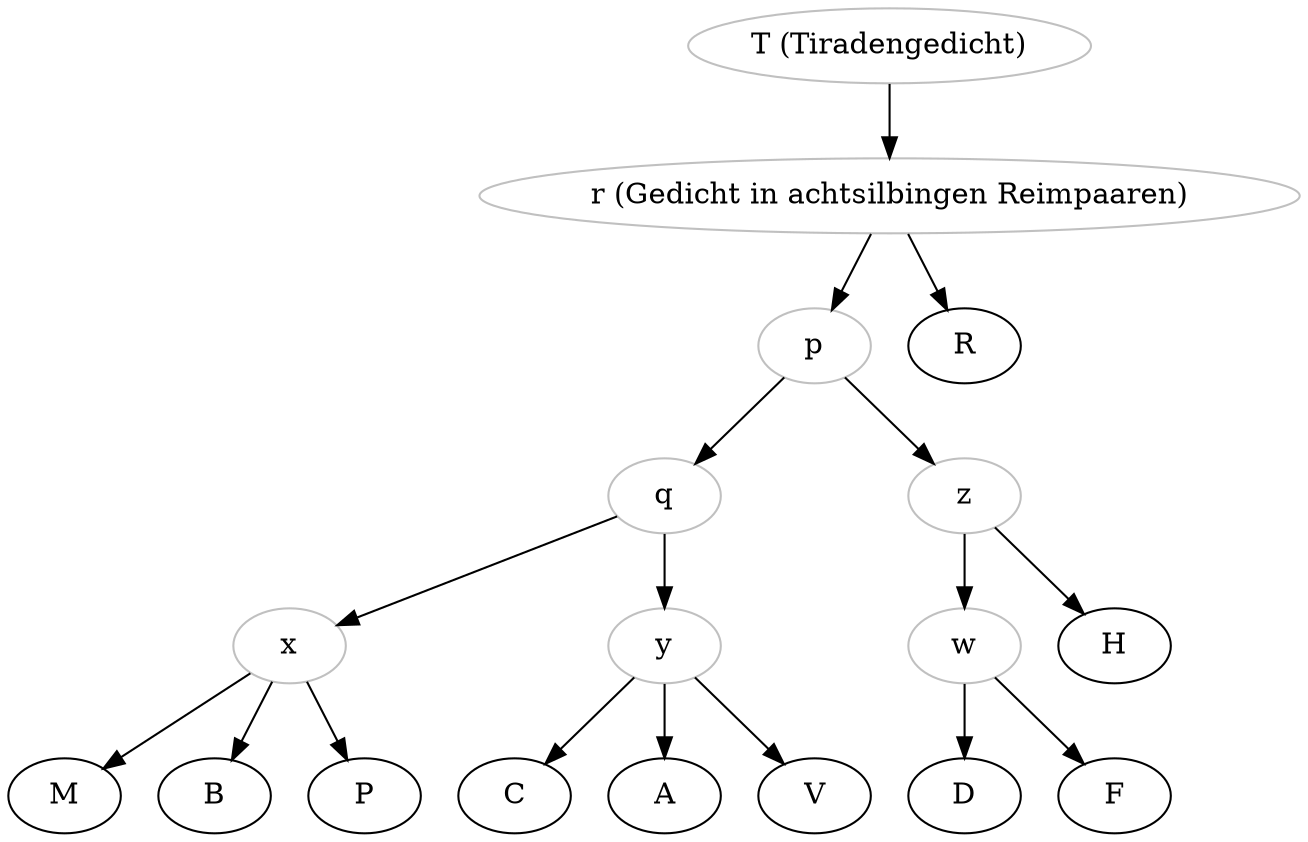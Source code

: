 digraph {
T[label="T (Tiradengedicht)", color="grey"];
r[label="r (Gedicht in achtsilbingen Reimpaaren)", color="grey"];
p[color="grey"];
q[color="grey"];
x[color="grey"];
y[color="grey"];
z[color="grey"];
w[color="grey"];

T->r;
r->R;
r->p;
p->q;
q->x;
x->M;
x->B;
x->P;
q->y;
y->C;
y->A;
y->V;
p->z;
z->w;
w->D;
w->F;
z->H;

}

